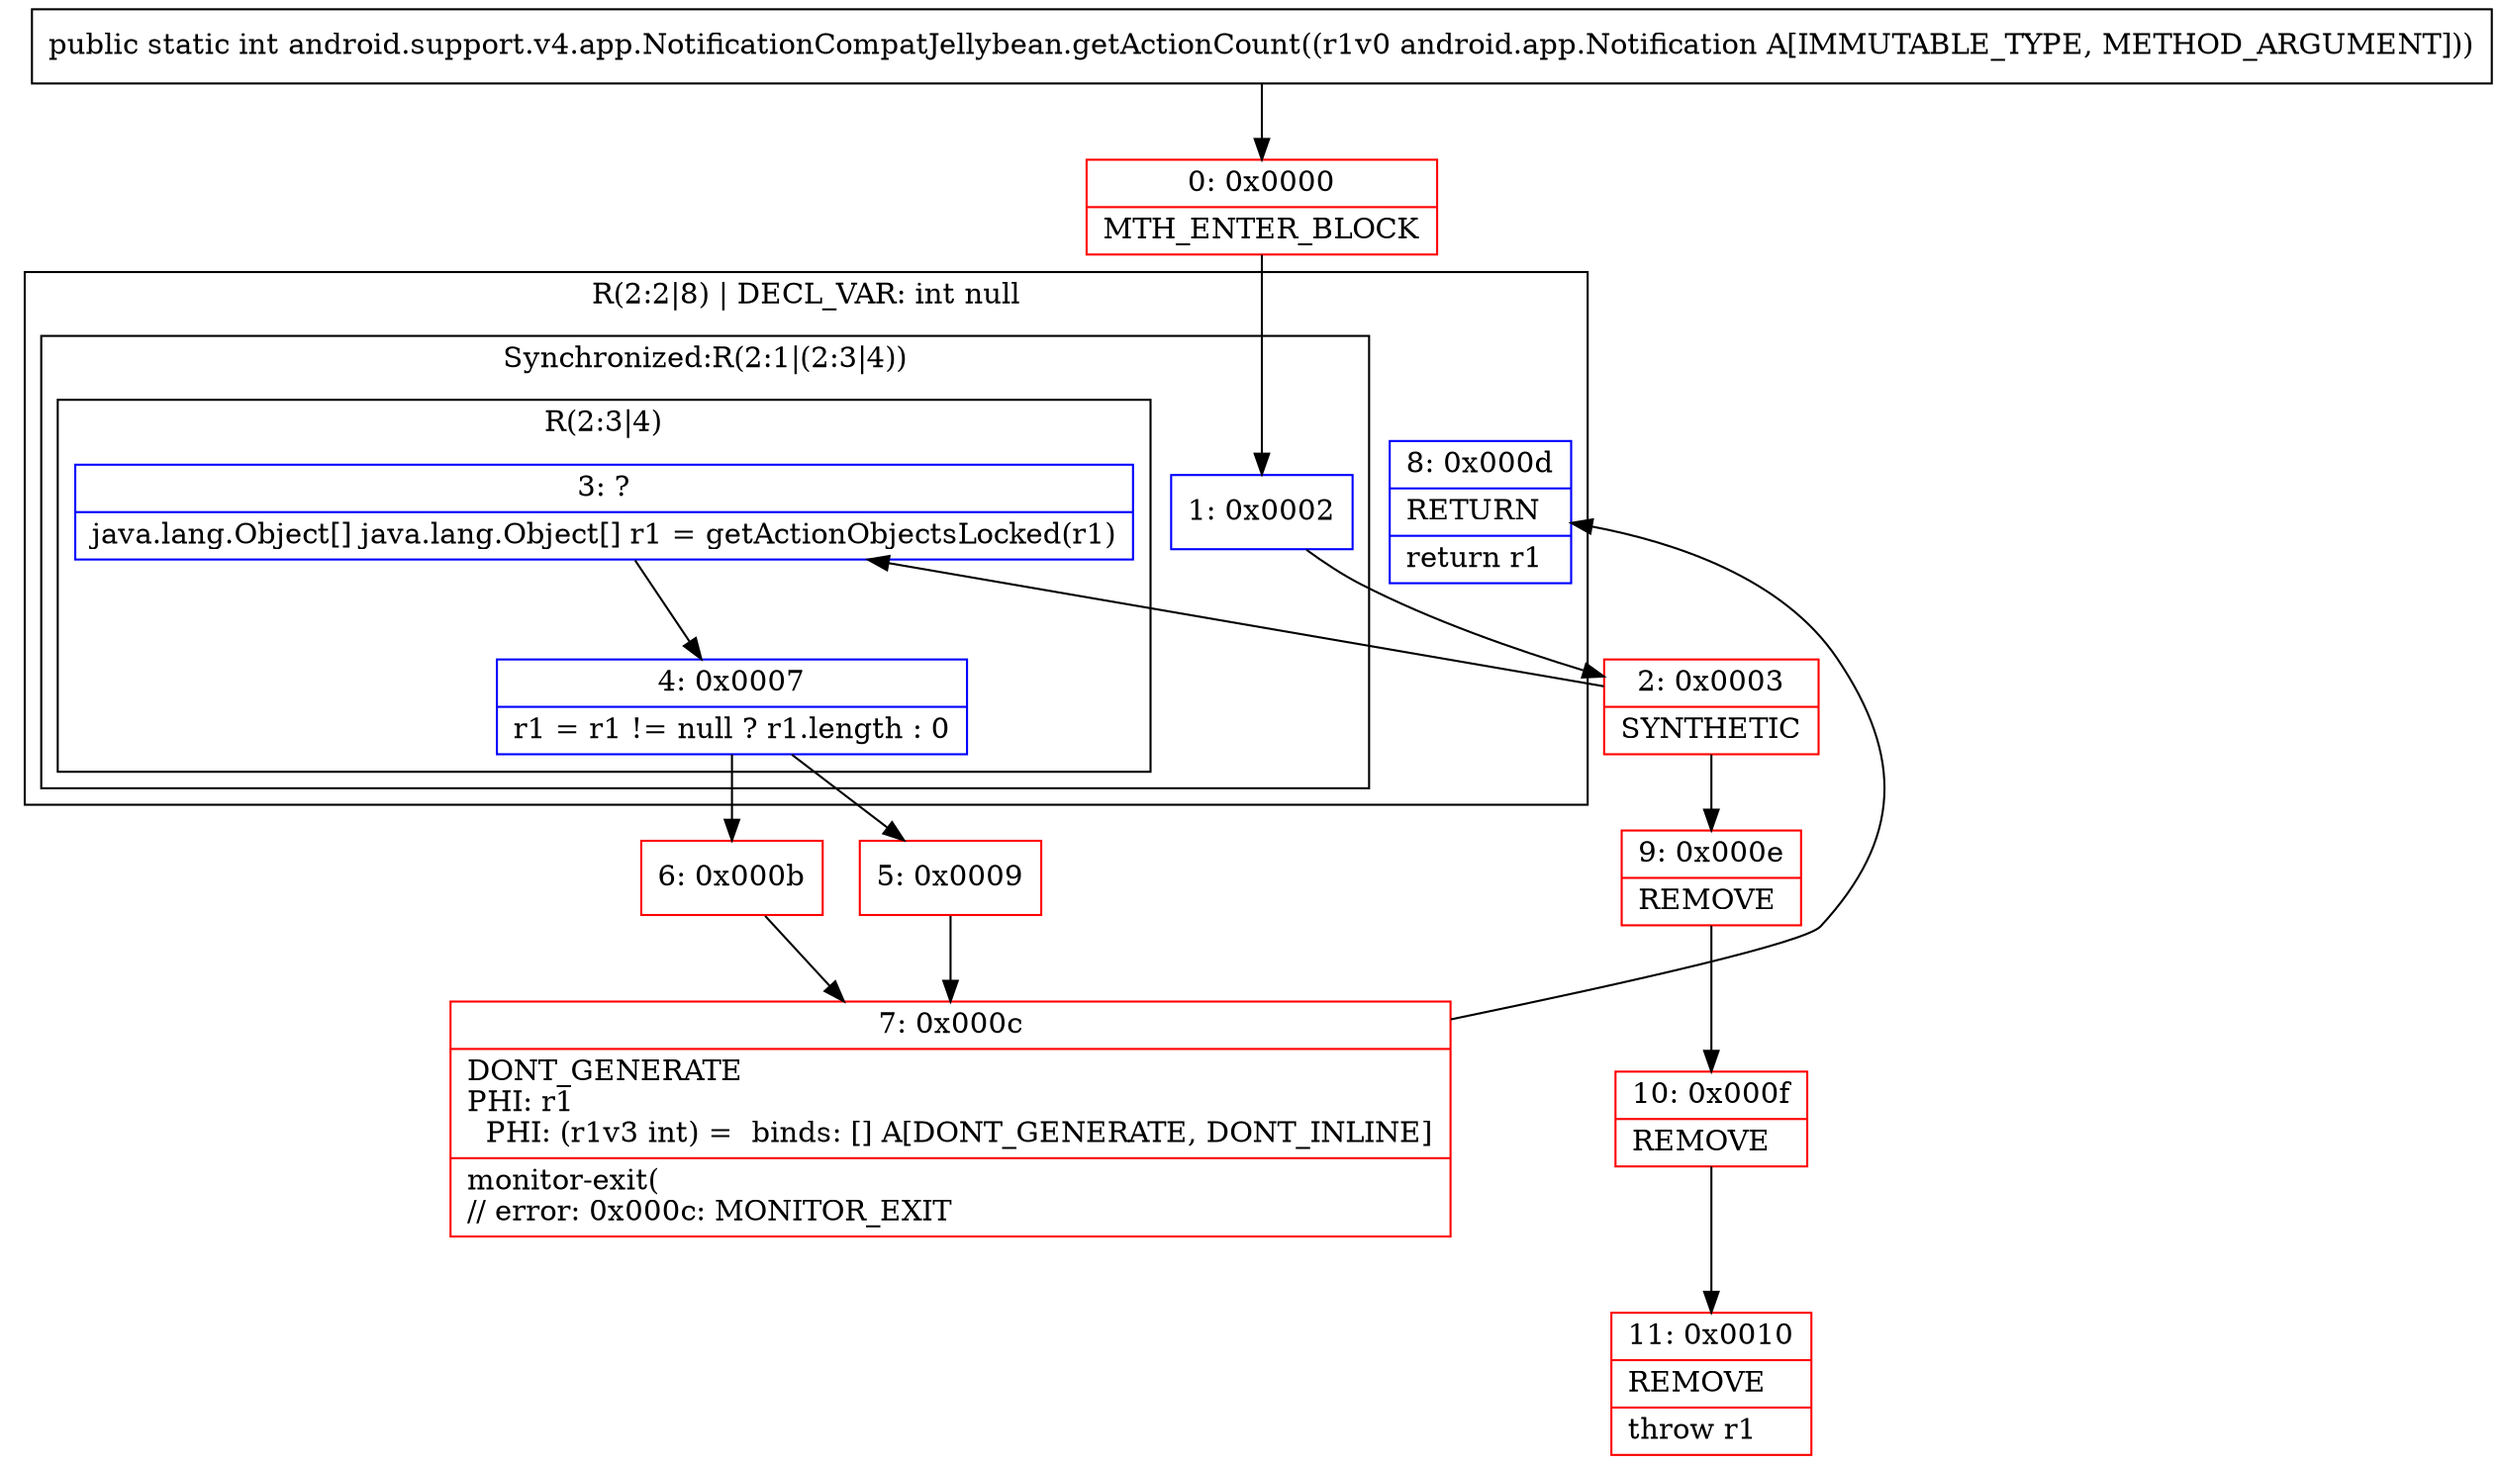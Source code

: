 digraph "CFG forandroid.support.v4.app.NotificationCompatJellybean.getActionCount(Landroid\/app\/Notification;)I" {
subgraph cluster_Region_248828335 {
label = "R(2:2|8) | DECL_VAR: int null\l";
node [shape=record,color=blue];
subgraph cluster_SynchronizedRegion_2131452036 {
label = "Synchronized:R(2:1|(2:3|4))";
node [shape=record,color=blue];
Node_1 [shape=record,label="{1\:\ 0x0002}"];
subgraph cluster_Region_1822612748 {
label = "R(2:3|4)";
node [shape=record,color=blue];
Node_3 [shape=record,label="{3\:\ ?|java.lang.Object[] java.lang.Object[] r1 = getActionObjectsLocked(r1)\l}"];
Node_4 [shape=record,label="{4\:\ 0x0007|r1 = r1 != null ? r1.length : 0\l}"];
}
}
Node_8 [shape=record,label="{8\:\ 0x000d|RETURN\l|return r1\l}"];
}
Node_0 [shape=record,color=red,label="{0\:\ 0x0000|MTH_ENTER_BLOCK\l}"];
Node_2 [shape=record,color=red,label="{2\:\ 0x0003|SYNTHETIC\l}"];
Node_5 [shape=record,color=red,label="{5\:\ 0x0009}"];
Node_6 [shape=record,color=red,label="{6\:\ 0x000b}"];
Node_7 [shape=record,color=red,label="{7\:\ 0x000c|DONT_GENERATE\lPHI: r1 \l  PHI: (r1v3 int) =  binds: [] A[DONT_GENERATE, DONT_INLINE]\l|monitor\-exit(\l\/\/ error: 0x000c: MONITOR_EXIT  \l}"];
Node_9 [shape=record,color=red,label="{9\:\ 0x000e|REMOVE\l}"];
Node_10 [shape=record,color=red,label="{10\:\ 0x000f|REMOVE\l}"];
Node_11 [shape=record,color=red,label="{11\:\ 0x0010|REMOVE\l|throw r1\l}"];
MethodNode[shape=record,label="{public static int android.support.v4.app.NotificationCompatJellybean.getActionCount((r1v0 android.app.Notification A[IMMUTABLE_TYPE, METHOD_ARGUMENT])) }"];
MethodNode -> Node_0;
Node_1 -> Node_2;
Node_3 -> Node_4;
Node_4 -> Node_5;
Node_4 -> Node_6;
Node_0 -> Node_1;
Node_2 -> Node_3;
Node_2 -> Node_9;
Node_5 -> Node_7;
Node_6 -> Node_7;
Node_7 -> Node_8;
Node_9 -> Node_10;
Node_10 -> Node_11;
}

